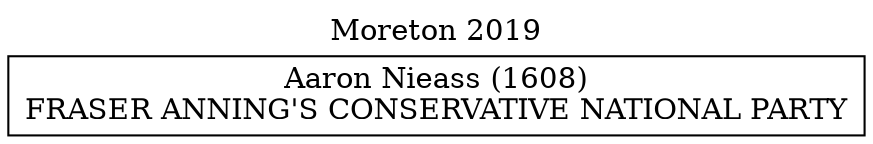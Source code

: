 // House preference flow
digraph "Aaron Nieass (1608)_Moreton_2019" {
	graph [label="Moreton 2019" labelloc=t mclimit=10]
	node [shape=box]
	"Aaron Nieass (1608)" [label="Aaron Nieass (1608)
FRASER ANNING'S CONSERVATIVE NATIONAL PARTY"]
}
